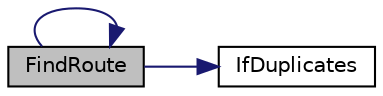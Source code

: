 digraph "FindRoute"
{
 // LATEX_PDF_SIZE
  edge [fontname="Helvetica",fontsize="10",labelfontname="Helvetica",labelfontsize="10"];
  node [fontname="Helvetica",fontsize="10",shape=record];
  rankdir="LR";
  Node1 [label="FindRoute",height=0.2,width=0.4,color="black", fillcolor="grey75", style="filled", fontcolor="black",tooltip="Funkcja, która szuka wszystkie możliwe drogi \"z miasta A do miasta B\"."];
  Node1 -> Node1 [color="midnightblue",fontsize="10",style="solid",fontname="Helvetica"];
  Node1 -> Node2 [color="midnightblue",fontsize="10",style="solid",fontname="Helvetica"];
  Node2 [label="IfDuplicates",height=0.2,width=0.4,color="black", fillcolor="white", style="filled",URL="$d3/d36/functions_8cpp.html#a6523726a3e2822d792e823e8f11e45b3",tooltip="Funkcja sprawdzająca czy w danej drodze nie wystąpiło już dane miasto."];
}
